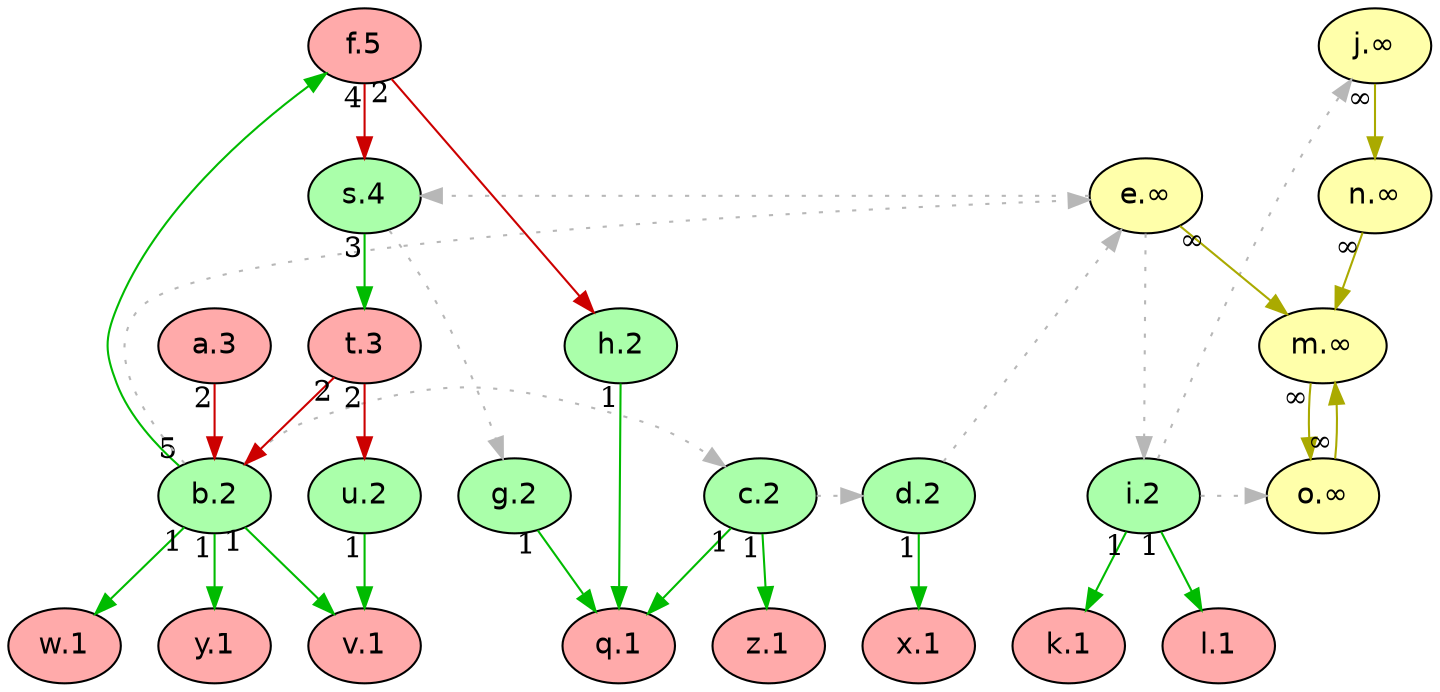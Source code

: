 digraph G {
  rankdir="TB"
  node [shape=oval style=filled fontname=Helvetica fontsize=14]
  node [fillcolor="#AAFFAA" fontcolor="#000000"] 
       b[label="b.2"] 
       c[label="c.2"] 
       d[label="d.2"] 
       s[label="s.4"] 
       g[label="g.2"] 
       h[label="h.2"] 
       i[label="i.2"] 
       u[label="u.2"]
  node [fillcolor="#FFAAAA" fontcolor="#000000"] 
       a[label="a.3"] 
       t[label="t.3"] 
       f[label="f.5"] 
       k[label="k.1"] 
       l[label="l.1"] 
       q[label="q.1"] 
       v[label="v.1"] 
       w[label="w.1"] 
       x[label="x.1"] 
       y[label="y.1"] 
       z[label="z.1"]
  node [fillcolor="#FFFFAA" fontcolor="#000000"] 
       e[label="e.∞"] 
       j[label="j.∞"] 
       m[label="m.∞"] 
       o[label="o.∞"] 
       n[label="n.∞"]
  edge [dir=forward color="#CC0000" style="solid" taillabel="2"]
        "a" -> "b" 
        "t" -> "b" 
        "f" -> "h" 
        "t" -> "u" 
  edge [dir=forward color="#00BB00" style="solid" taillabel="5"]
        "b" -> "f" 
  edge [dir=forward color="#00BB00" style="solid" taillabel="1"]
        "i" -> "k" 
        "i" -> "l" 
        "g" -> "q" 
        "h" -> "q" 
        "c" -> "q" 
        "b" -> "v" 
        "u" -> "v" 
        "b" -> "w" 
        "d" -> "x" 
        "b" -> "y" 
        "c" -> "z" 
  edge [dir=forward color="#AAAA00" style="solid" taillabel="∞"]
        "e" -> "m" 
        "o" -> "m" 
        "n" -> "m" 
        "j" -> "n" 
        "m" -> "o" 
  edge [dir=forward color="#CC0000" style="solid" taillabel="4"]
        "f" -> "s" 
  edge [dir=forward color="#00BB00" style="solid" taillabel="3"]
        "s" -> "t" 
  edge [dir=forward color="#b7b7b7" style="dotted" constraint=false taillabel=" "]
        "b" -> "c" 
        "c" -> "d" 
        "b" -> "e" 
        "d" -> "e" 
        "s" -> "g" 
        "e" -> "i" 
        "i" -> "j" 
        "i" -> "o" 
        "e" -> "s" 

  {rank = max k l q v w x y z}
  {rank = min f}
}